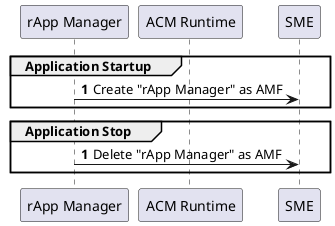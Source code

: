 @startuml
participant "rApp Manager"
participant "ACM Runtime"
participant "SME"

autonumber

group Application Startup
"rApp Manager"->"SME": Create "rApp Manager" as AMF
end

autonumber

group Application Stop
"rApp Manager"->"SME": Delete "rApp Manager" as AMF
end

@enduml